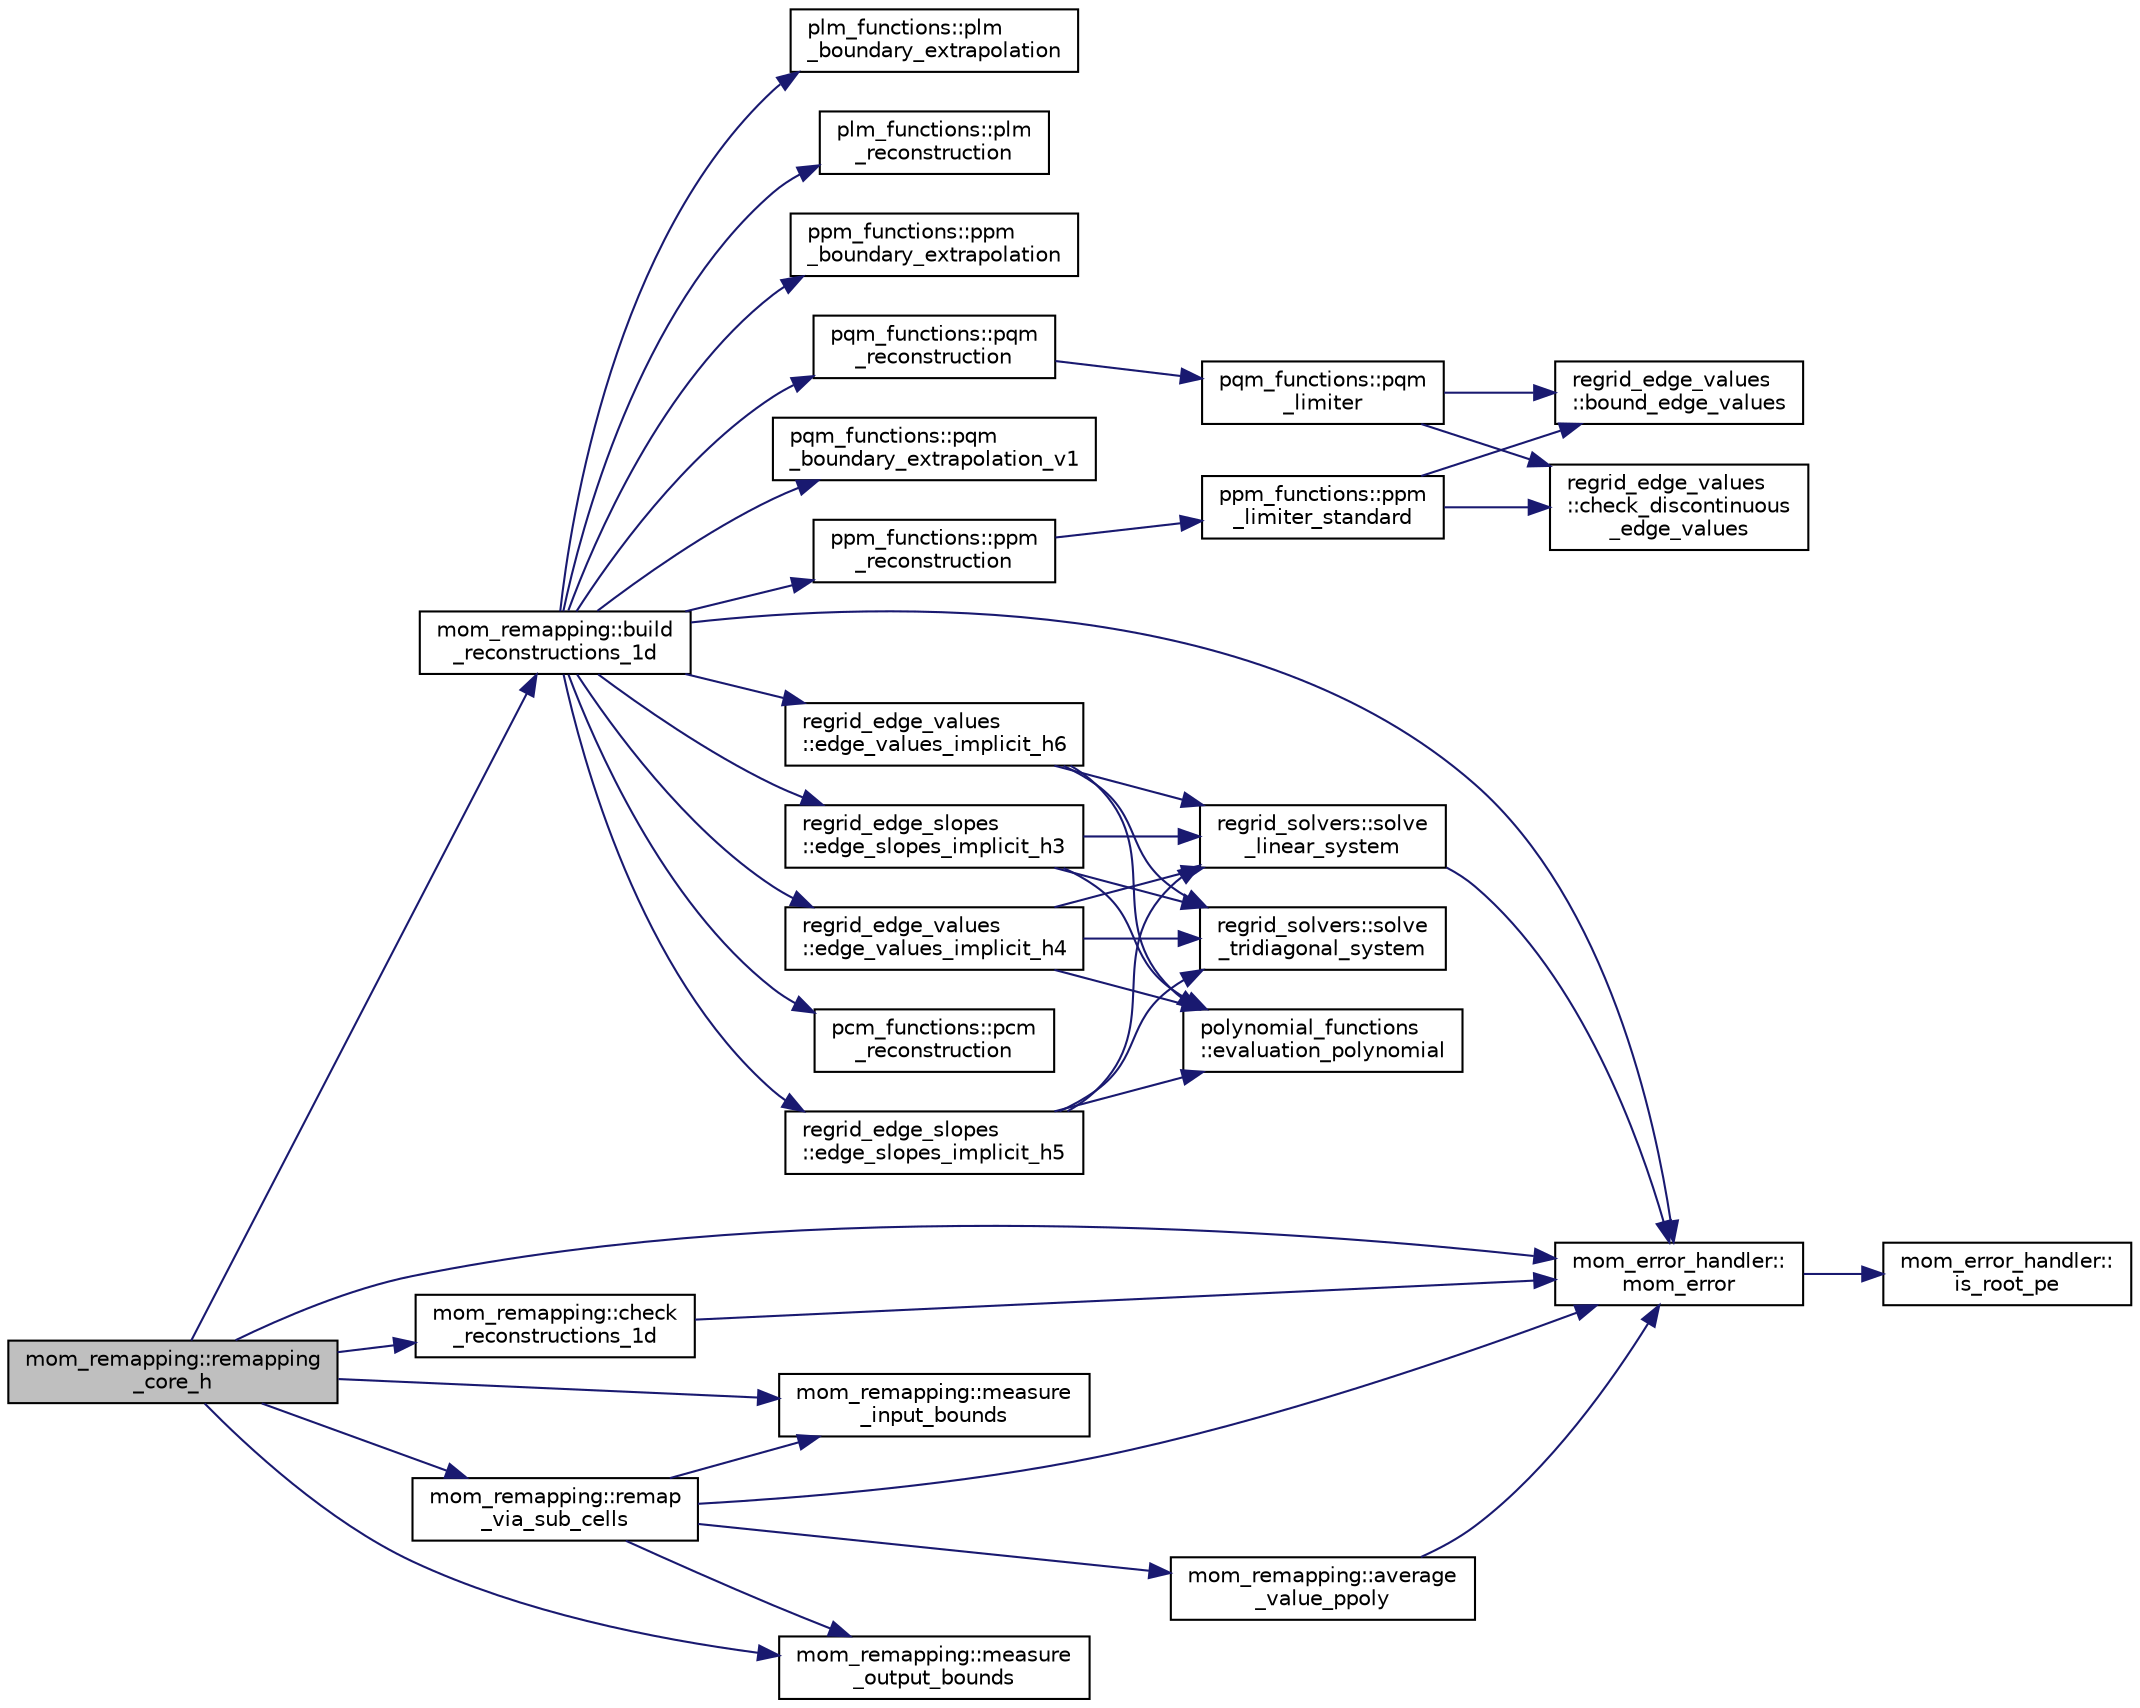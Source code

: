 digraph "mom_remapping::remapping_core_h"
{
 // INTERACTIVE_SVG=YES
 // LATEX_PDF_SIZE
  edge [fontname="Helvetica",fontsize="10",labelfontname="Helvetica",labelfontsize="10"];
  node [fontname="Helvetica",fontsize="10",shape=record];
  rankdir="LR";
  Node1 [label="mom_remapping::remapping\l_core_h",height=0.2,width=0.4,color="black", fillcolor="grey75", style="filled", fontcolor="black",tooltip="Remaps column of values u0 on grid h0 to grid h1 assuming the top edge is aligned."];
  Node1 -> Node2 [color="midnightblue",fontsize="10",style="solid",fontname="Helvetica"];
  Node2 [label="mom_remapping::build\l_reconstructions_1d",height=0.2,width=0.4,color="black", fillcolor="white", style="filled",URL="$namespacemom__remapping.html#a5bb0006054c9fa4522783aa3f1f500d5",tooltip="Creates polynomial reconstructions of u0 on the source grid h0."];
  Node2 -> Node3 [color="midnightblue",fontsize="10",style="solid",fontname="Helvetica"];
  Node3 [label="regrid_edge_slopes\l::edge_slopes_implicit_h3",height=0.2,width=0.4,color="black", fillcolor="white", style="filled",URL="$namespaceregrid__edge__slopes.html#a6996158dd53ef77642a39638c49be870",tooltip="Compute ih4 edge slopes (implicit third order accurate) in the same units as h."];
  Node3 -> Node4 [color="midnightblue",fontsize="10",style="solid",fontname="Helvetica"];
  Node4 [label="polynomial_functions\l::evaluation_polynomial",height=0.2,width=0.4,color="black", fillcolor="white", style="filled",URL="$namespacepolynomial__functions.html#adb2b5d18db527314545e8e21638a2872",tooltip="Pointwise evaluation of a polynomial at x."];
  Node3 -> Node5 [color="midnightblue",fontsize="10",style="solid",fontname="Helvetica"];
  Node5 [label="regrid_solvers::solve\l_linear_system",height=0.2,width=0.4,color="black", fillcolor="white", style="filled",URL="$namespaceregrid__solvers.html#a8130a338b59de62b00f68da4204568ad",tooltip="Solve the linear system AX = B by Gaussian elimination."];
  Node5 -> Node6 [color="midnightblue",fontsize="10",style="solid",fontname="Helvetica"];
  Node6 [label="mom_error_handler::\lmom_error",height=0.2,width=0.4,color="black", fillcolor="white", style="filled",URL="$namespacemom__error__handler.html#a460cfb79a06c29fc249952c2a3710d67",tooltip="This provides a convenient interface for writing an mpp_error message with run-time filter based on a..."];
  Node6 -> Node7 [color="midnightblue",fontsize="10",style="solid",fontname="Helvetica"];
  Node7 [label="mom_error_handler::\lis_root_pe",height=0.2,width=0.4,color="black", fillcolor="white", style="filled",URL="$namespacemom__error__handler.html#ad5f00a53059c72fe2332d1436c80ca71",tooltip="This returns .true. if the current PE is the root PE."];
  Node3 -> Node8 [color="midnightblue",fontsize="10",style="solid",fontname="Helvetica"];
  Node8 [label="regrid_solvers::solve\l_tridiagonal_system",height=0.2,width=0.4,color="black", fillcolor="white", style="filled",URL="$namespaceregrid__solvers.html#a0d5c3cff8f31429b0a2c6d267e8b345d",tooltip="Solve the tridiagonal system AX = B."];
  Node2 -> Node9 [color="midnightblue",fontsize="10",style="solid",fontname="Helvetica"];
  Node9 [label="regrid_edge_slopes\l::edge_slopes_implicit_h5",height=0.2,width=0.4,color="black", fillcolor="white", style="filled",URL="$namespaceregrid__edge__slopes.html#a8857628ba4234d17cc8a596515f80aa9",tooltip="Compute ih5 edge values (implicit fifth order accurate)"];
  Node9 -> Node4 [color="midnightblue",fontsize="10",style="solid",fontname="Helvetica"];
  Node9 -> Node5 [color="midnightblue",fontsize="10",style="solid",fontname="Helvetica"];
  Node9 -> Node8 [color="midnightblue",fontsize="10",style="solid",fontname="Helvetica"];
  Node2 -> Node10 [color="midnightblue",fontsize="10",style="solid",fontname="Helvetica"];
  Node10 [label="regrid_edge_values\l::edge_values_implicit_h4",height=0.2,width=0.4,color="black", fillcolor="white", style="filled",URL="$namespaceregrid__edge__values.html#abc05850b69a03244cd7e04e74c48ac92",tooltip="Compute ih4 edge values (implicit fourth order accurate) in the same units as h."];
  Node10 -> Node4 [color="midnightblue",fontsize="10",style="solid",fontname="Helvetica"];
  Node10 -> Node5 [color="midnightblue",fontsize="10",style="solid",fontname="Helvetica"];
  Node10 -> Node8 [color="midnightblue",fontsize="10",style="solid",fontname="Helvetica"];
  Node2 -> Node11 [color="midnightblue",fontsize="10",style="solid",fontname="Helvetica"];
  Node11 [label="regrid_edge_values\l::edge_values_implicit_h6",height=0.2,width=0.4,color="black", fillcolor="white", style="filled",URL="$namespaceregrid__edge__values.html#ac0bb9fda830d4c93dbebbce14315c222",tooltip="Compute ih6 edge values (implicit sixth order accurate) in the same units as h."];
  Node11 -> Node4 [color="midnightblue",fontsize="10",style="solid",fontname="Helvetica"];
  Node11 -> Node5 [color="midnightblue",fontsize="10",style="solid",fontname="Helvetica"];
  Node11 -> Node8 [color="midnightblue",fontsize="10",style="solid",fontname="Helvetica"];
  Node2 -> Node6 [color="midnightblue",fontsize="10",style="solid",fontname="Helvetica"];
  Node2 -> Node12 [color="midnightblue",fontsize="10",style="solid",fontname="Helvetica"];
  Node12 [label="pcm_functions::pcm\l_reconstruction",height=0.2,width=0.4,color="black", fillcolor="white", style="filled",URL="$namespacepcm__functions.html#acdb73aa523daabff83b15ce04492d70a",tooltip="Reconstruction by constant polynomials within each cell. There is nothing to do but this routine is p..."];
  Node2 -> Node13 [color="midnightblue",fontsize="10",style="solid",fontname="Helvetica"];
  Node13 [label="plm_functions::plm\l_boundary_extrapolation",height=0.2,width=0.4,color="black", fillcolor="white", style="filled",URL="$namespaceplm__functions.html#a7e6d6acb77747f967174265a1bf45784",tooltip="Reconstruction by linear polynomials within boundary cells."];
  Node2 -> Node14 [color="midnightblue",fontsize="10",style="solid",fontname="Helvetica"];
  Node14 [label="plm_functions::plm\l_reconstruction",height=0.2,width=0.4,color="black", fillcolor="white", style="filled",URL="$namespaceplm__functions.html#afc5335533d6ae9896bf0d869fa5a25e9",tooltip="Reconstruction by linear polynomials within each cell."];
  Node2 -> Node15 [color="midnightblue",fontsize="10",style="solid",fontname="Helvetica"];
  Node15 [label="ppm_functions::ppm\l_boundary_extrapolation",height=0.2,width=0.4,color="black", fillcolor="white", style="filled",URL="$namespaceppm__functions.html#a47eb8faecb5e25f3939cffa57f9b7cff",tooltip="Reconstruction by parabolas within boundary cells."];
  Node2 -> Node16 [color="midnightblue",fontsize="10",style="solid",fontname="Helvetica"];
  Node16 [label="ppm_functions::ppm\l_reconstruction",height=0.2,width=0.4,color="black", fillcolor="white", style="filled",URL="$namespaceppm__functions.html#a23d5e557ad48883c77429ee9bff8b052",tooltip="Builds quadratic polynomials coefficients from cell mean and edge values."];
  Node16 -> Node17 [color="midnightblue",fontsize="10",style="solid",fontname="Helvetica"];
  Node17 [label="ppm_functions::ppm\l_limiter_standard",height=0.2,width=0.4,color="black", fillcolor="white", style="filled",URL="$namespaceppm__functions.html#a10ee2c234d48b1d9375bcd7deee7be0c",tooltip="Adjusts edge values using the standard PPM limiter (Colella & Woodward, JCP 1984) after first checkin..."];
  Node17 -> Node18 [color="midnightblue",fontsize="10",style="solid",fontname="Helvetica"];
  Node18 [label="regrid_edge_values\l::bound_edge_values",height=0.2,width=0.4,color="black", fillcolor="white", style="filled",URL="$namespaceregrid__edge__values.html#aa3c7ea104f554d508b69efd860fc6b10",tooltip="Bound edge values by neighboring cell averages."];
  Node17 -> Node19 [color="midnightblue",fontsize="10",style="solid",fontname="Helvetica"];
  Node19 [label="regrid_edge_values\l::check_discontinuous\l_edge_values",height=0.2,width=0.4,color="black", fillcolor="white", style="filled",URL="$namespaceregrid__edge__values.html#a4a496536a77bef8467c441731619761d",tooltip="Check discontinuous edge values and replace them with their average if not monotonic."];
  Node2 -> Node20 [color="midnightblue",fontsize="10",style="solid",fontname="Helvetica"];
  Node20 [label="pqm_functions::pqm\l_boundary_extrapolation_v1",height=0.2,width=0.4,color="black", fillcolor="white", style="filled",URL="$namespacepqm__functions.html#a51d319371a3999ea40a0d2f940094c78",tooltip="Reconstruction by parabolas within boundary cells."];
  Node2 -> Node21 [color="midnightblue",fontsize="10",style="solid",fontname="Helvetica"];
  Node21 [label="pqm_functions::pqm\l_reconstruction",height=0.2,width=0.4,color="black", fillcolor="white", style="filled",URL="$namespacepqm__functions.html#af62ea5a0c20bd2e543d0a7b593e98bb7",tooltip="Reconstruction by quartic polynomials within each cell."];
  Node21 -> Node22 [color="midnightblue",fontsize="10",style="solid",fontname="Helvetica"];
  Node22 [label="pqm_functions::pqm\l_limiter",height=0.2,width=0.4,color="black", fillcolor="white", style="filled",URL="$namespacepqm__functions.html#a676b4ee6f9598507052680013b407f47",tooltip="Limit the piecewise quartic method reconstruction."];
  Node22 -> Node18 [color="midnightblue",fontsize="10",style="solid",fontname="Helvetica"];
  Node22 -> Node19 [color="midnightblue",fontsize="10",style="solid",fontname="Helvetica"];
  Node1 -> Node23 [color="midnightblue",fontsize="10",style="solid",fontname="Helvetica"];
  Node23 [label="mom_remapping::check\l_reconstructions_1d",height=0.2,width=0.4,color="black", fillcolor="white", style="filled",URL="$namespacemom__remapping.html#a1756ab9c7329e586ded97e7270b14d4d",tooltip="Checks that edge values and reconstructions satisfy bounds."];
  Node23 -> Node6 [color="midnightblue",fontsize="10",style="solid",fontname="Helvetica"];
  Node1 -> Node24 [color="midnightblue",fontsize="10",style="solid",fontname="Helvetica"];
  Node24 [label="mom_remapping::measure\l_input_bounds",height=0.2,width=0.4,color="black", fillcolor="white", style="filled",URL="$namespacemom__remapping.html#afe0efe65edb680f96fc5efe3d29a9217",tooltip="Measure totals and bounds on source grid."];
  Node1 -> Node25 [color="midnightblue",fontsize="10",style="solid",fontname="Helvetica"];
  Node25 [label="mom_remapping::measure\l_output_bounds",height=0.2,width=0.4,color="black", fillcolor="white", style="filled",URL="$namespacemom__remapping.html#a5453aeefe69feaff159b67f3a4bd2366",tooltip="Measure totals and bounds on destination grid."];
  Node1 -> Node6 [color="midnightblue",fontsize="10",style="solid",fontname="Helvetica"];
  Node1 -> Node26 [color="midnightblue",fontsize="10",style="solid",fontname="Helvetica"];
  Node26 [label="mom_remapping::remap\l_via_sub_cells",height=0.2,width=0.4,color="black", fillcolor="white", style="filled",URL="$namespacemom__remapping.html#ab933069898cb9de16ec60f175185762e",tooltip="Remaps column of n0 values u0 on grid h0 to grid h1 with n1 cells by calculating the n0+n1+1 sub-inte..."];
  Node26 -> Node27 [color="midnightblue",fontsize="10",style="solid",fontname="Helvetica"];
  Node27 [label="mom_remapping::average\l_value_ppoly",height=0.2,width=0.4,color="black", fillcolor="white", style="filled",URL="$namespacemom__remapping.html#a89dde73fbc6eec035c8dabc225a9c210",tooltip="Returns the average value of a reconstruction within a single source cell, i0, between the non-dimens..."];
  Node27 -> Node6 [color="midnightblue",fontsize="10",style="solid",fontname="Helvetica"];
  Node26 -> Node24 [color="midnightblue",fontsize="10",style="solid",fontname="Helvetica"];
  Node26 -> Node25 [color="midnightblue",fontsize="10",style="solid",fontname="Helvetica"];
  Node26 -> Node6 [color="midnightblue",fontsize="10",style="solid",fontname="Helvetica"];
}
